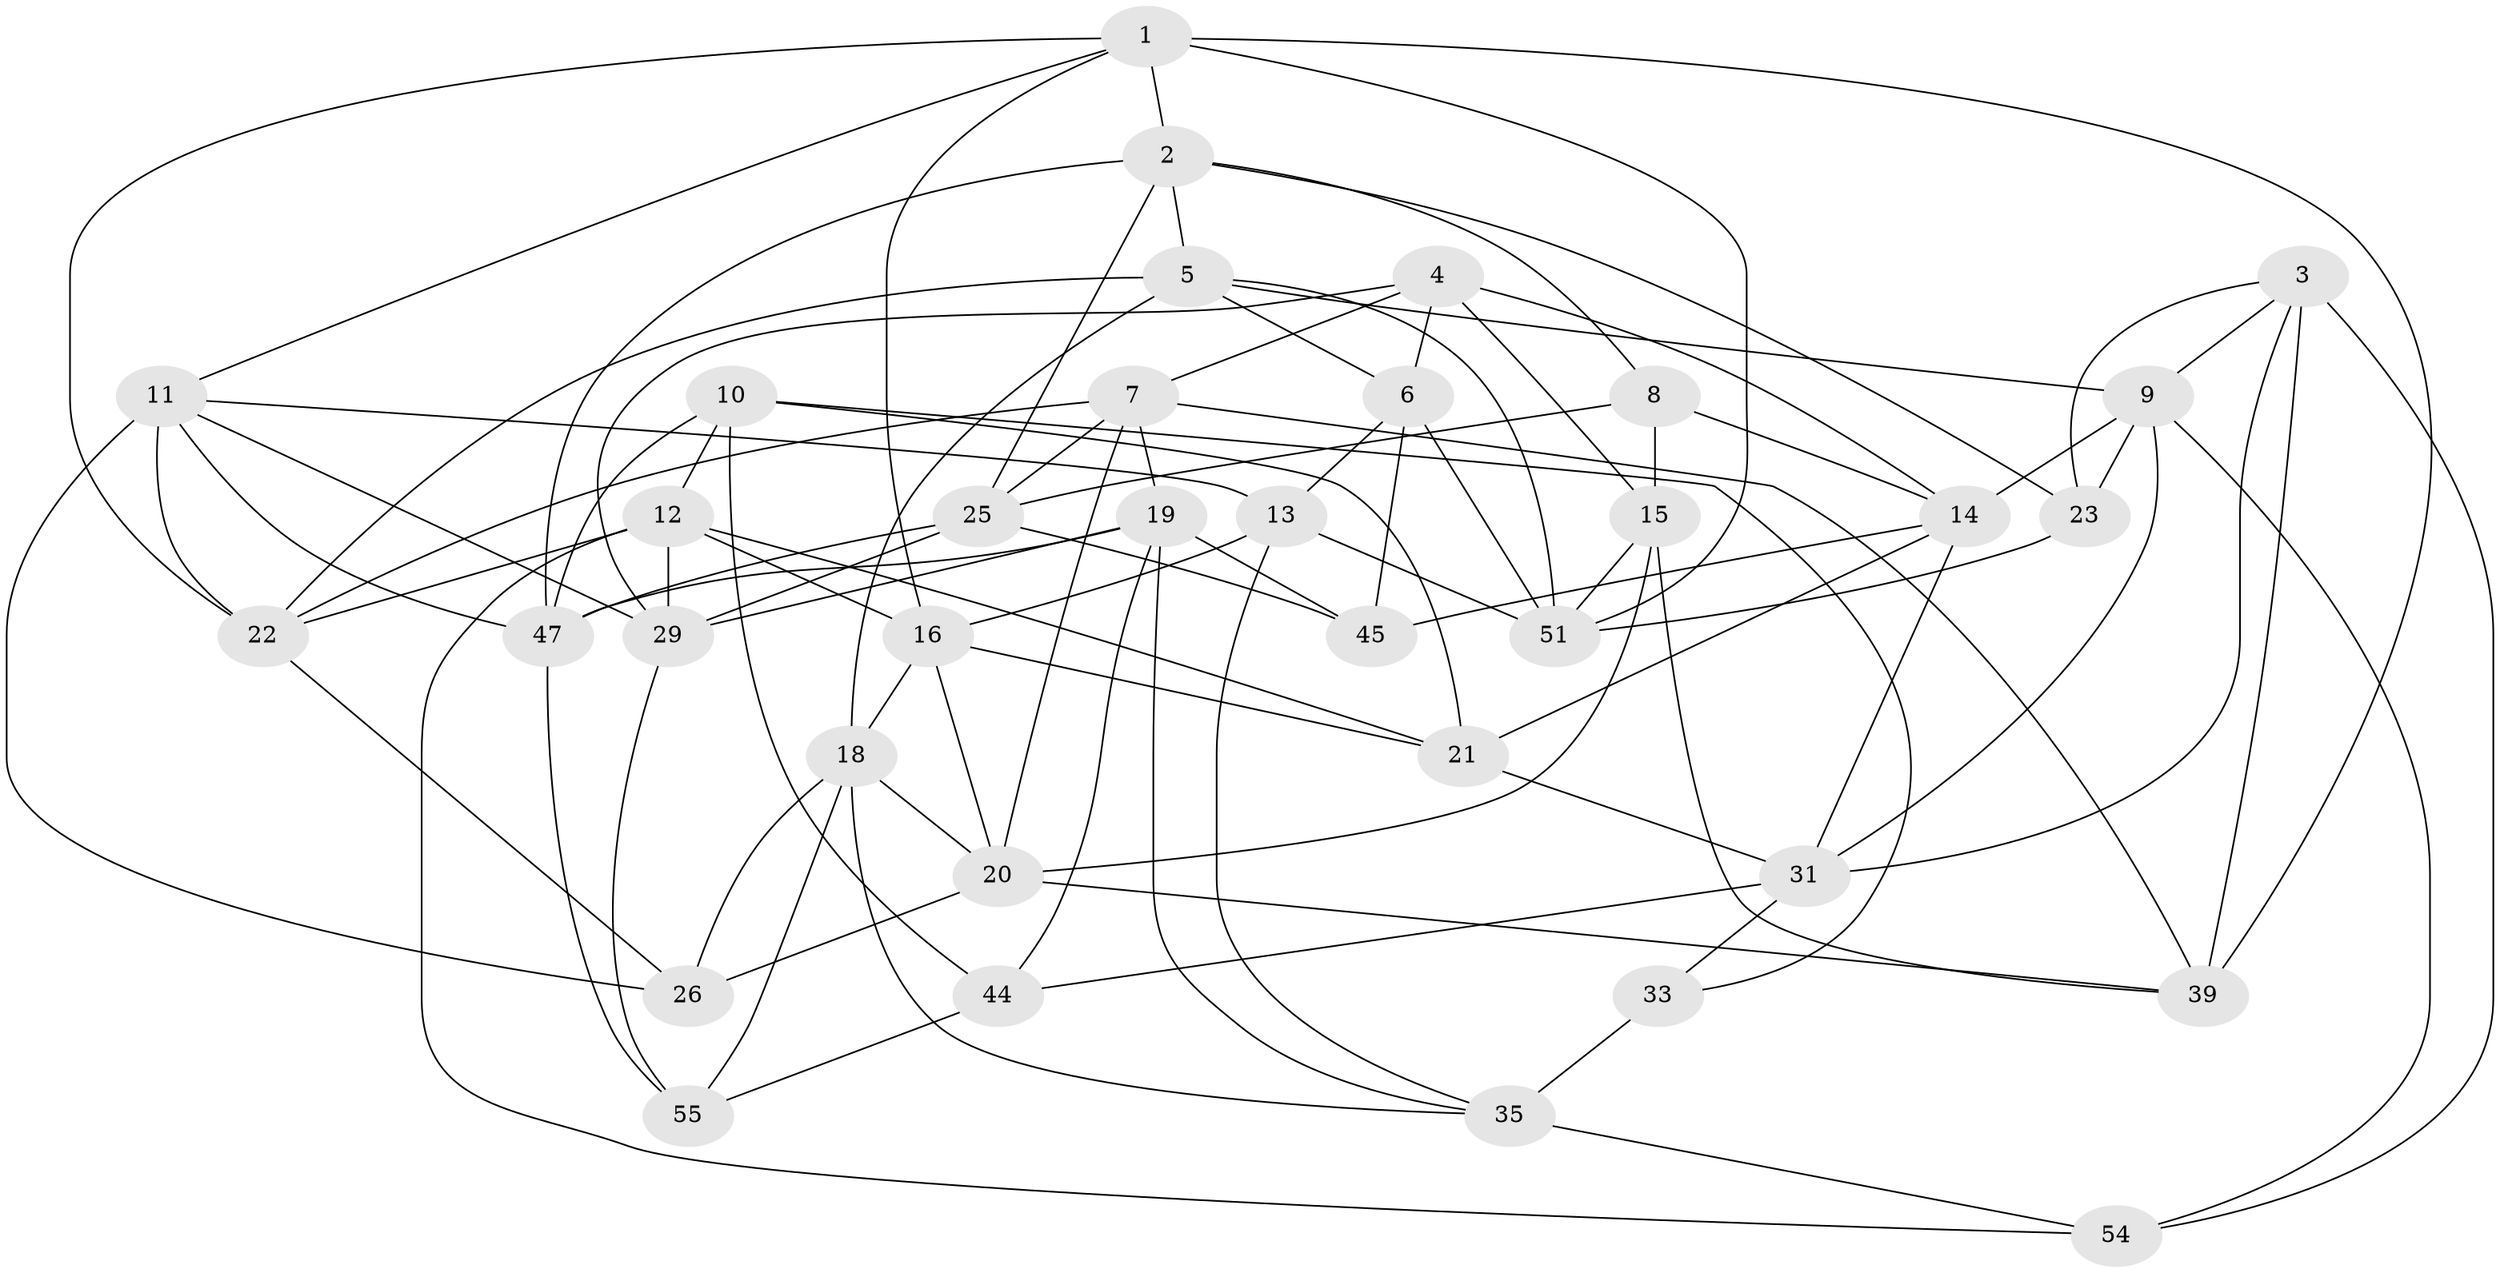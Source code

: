 // Generated by graph-tools (version 1.1) at 2025/24/03/03/25 07:24:29]
// undirected, 35 vertices, 92 edges
graph export_dot {
graph [start="1"]
  node [color=gray90,style=filled];
  1 [super="+27"];
  2 [super="+53"];
  3 [super="+62"];
  4 [super="+32"];
  5 [super="+17"];
  6 [super="+42"];
  7 [super="+43"];
  8;
  9 [super="+50"];
  10 [super="+24"];
  11 [super="+59"];
  12 [super="+49"];
  13 [super="+48"];
  14 [super="+41"];
  15 [super="+38"];
  16 [super="+60"];
  18 [super="+34"];
  19 [super="+58"];
  20 [super="+40"];
  21 [super="+28"];
  22 [super="+30"];
  23;
  25 [super="+37"];
  26;
  29 [super="+46"];
  31 [super="+61"];
  33;
  35 [super="+36"];
  39 [super="+52"];
  44;
  45;
  47 [super="+57"];
  51 [super="+56"];
  54;
  55;
  1 -- 2;
  1 -- 16;
  1 -- 39;
  1 -- 11;
  1 -- 22;
  1 -- 51;
  2 -- 8;
  2 -- 25;
  2 -- 23;
  2 -- 47;
  2 -- 5;
  3 -- 54;
  3 -- 39 [weight=2];
  3 -- 23;
  3 -- 31;
  3 -- 9;
  4 -- 14;
  4 -- 29;
  4 -- 15 [weight=2];
  4 -- 7;
  4 -- 6;
  5 -- 22;
  5 -- 51;
  5 -- 18;
  5 -- 9;
  5 -- 6;
  6 -- 45;
  6 -- 51;
  6 -- 13 [weight=2];
  7 -- 20;
  7 -- 25;
  7 -- 22;
  7 -- 19;
  7 -- 39;
  8 -- 25;
  8 -- 14;
  8 -- 15;
  9 -- 23;
  9 -- 54;
  9 -- 31;
  9 -- 14;
  10 -- 21 [weight=2];
  10 -- 12;
  10 -- 33;
  10 -- 44;
  10 -- 47;
  11 -- 22;
  11 -- 26;
  11 -- 47;
  11 -- 29;
  11 -- 13;
  12 -- 16;
  12 -- 54;
  12 -- 21;
  12 -- 22;
  12 -- 29;
  13 -- 35;
  13 -- 16;
  13 -- 51;
  14 -- 21;
  14 -- 31;
  14 -- 45;
  15 -- 39;
  15 -- 51;
  15 -- 20;
  16 -- 21;
  16 -- 18;
  16 -- 20;
  18 -- 26;
  18 -- 35;
  18 -- 55;
  18 -- 20;
  19 -- 29;
  19 -- 47;
  19 -- 44;
  19 -- 45;
  19 -- 35;
  20 -- 26;
  20 -- 39;
  21 -- 31;
  22 -- 26;
  23 -- 51;
  25 -- 29;
  25 -- 45;
  25 -- 47;
  29 -- 55;
  31 -- 33;
  31 -- 44;
  33 -- 35 [weight=2];
  35 -- 54;
  44 -- 55;
  47 -- 55;
}

